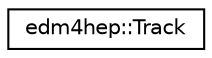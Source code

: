digraph "Graphical Class Hierarchy"
{
 // LATEX_PDF_SIZE
  edge [fontname="Helvetica",fontsize="10",labelfontname="Helvetica",labelfontsize="10"];
  node [fontname="Helvetica",fontsize="10",shape=record];
  rankdir="LR";
  Node0 [label="edm4hep::Track",height=0.2,width=0.4,color="black", fillcolor="white", style="filled",URL="$classedm4hep_1_1_track.html",tooltip="Reconstructed track."];
}
